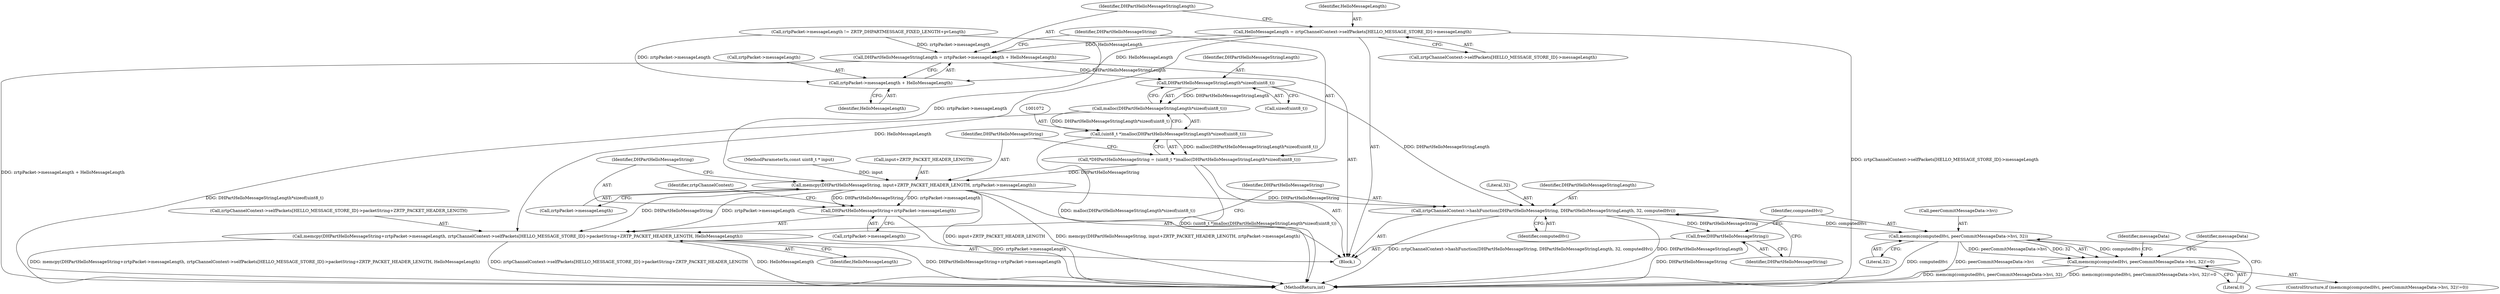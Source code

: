 digraph "0_bzrtp_bbb1e6e2f467ee4bd7b9a8c800e4f07343d7d99b@array" {
"1001051" [label="(Call,HelloMessageLength = zrtpChannelContext->selfPackets[HELLO_MESSAGE_STORE_ID]->messageLength)"];
"1001061" [label="(Call,DHPartHelloMessageStringLength = zrtpPacket->messageLength + HelloMessageLength)"];
"1001074" [label="(Call,DHPartHelloMessageStringLength*sizeof(uint8_t))"];
"1001073" [label="(Call,malloc(DHPartHelloMessageStringLength*sizeof(uint8_t)))"];
"1001071" [label="(Call,(uint8_t *)malloc(DHPartHelloMessageStringLength*sizeof(uint8_t)))"];
"1001069" [label="(Call,*DHPartHelloMessageString = (uint8_t *)malloc(DHPartHelloMessageStringLength*sizeof(uint8_t)))"];
"1001078" [label="(Call,memcpy(DHPartHelloMessageString, input+ZRTP_PACKET_HEADER_LENGTH, zrtpPacket->messageLength))"];
"1001086" [label="(Call,memcpy(DHPartHelloMessageString+zrtpPacket->messageLength, zrtpChannelContext->selfPackets[HELLO_MESSAGE_STORE_ID]->packetString+ZRTP_PACKET_HEADER_LENGTH, HelloMessageLength))"];
"1001087" [label="(Call,DHPartHelloMessageString+zrtpPacket->messageLength)"];
"1001102" [label="(Call,zrtpChannelContext->hashFunction(DHPartHelloMessageString, DHPartHelloMessageStringLength, 32, computedHvi))"];
"1001107" [label="(Call,free(DHPartHelloMessageString))"];
"1001111" [label="(Call,memcmp(computedHvi, peerCommitMessageData->hvi, 32))"];
"1001110" [label="(Call,memcmp(computedHvi, peerCommitMessageData->hvi, 32)!=0)"];
"1001063" [label="(Call,zrtpPacket->messageLength + HelloMessageLength)"];
"1001079" [label="(Identifier,DHPartHelloMessageString)"];
"1001218" [label="(Identifier,messageData)"];
"1001073" [label="(Call,malloc(DHPartHelloMessageStringLength*sizeof(uint8_t)))"];
"1001092" [label="(Call,zrtpChannelContext->selfPackets[HELLO_MESSAGE_STORE_ID]->packetString+ZRTP_PACKET_HEADER_LENGTH)"];
"1001101" [label="(Identifier,HelloMessageLength)"];
"1001105" [label="(Literal,32)"];
"1001112" [label="(Identifier,computedHvi)"];
"1001107" [label="(Call,free(DHPartHelloMessageString))"];
"1001067" [label="(Identifier,HelloMessageLength)"];
"1001052" [label="(Identifier,HelloMessageLength)"];
"1001051" [label="(Call,HelloMessageLength = zrtpChannelContext->selfPackets[HELLO_MESSAGE_STORE_ID]->messageLength)"];
"1001088" [label="(Identifier,DHPartHelloMessageString)"];
"1001111" [label="(Call,memcmp(computedHvi, peerCommitMessageData->hvi, 32))"];
"1001080" [label="(Call,input+ZRTP_PACKET_HEADER_LENGTH)"];
"1001063" [label="(Call,zrtpPacket->messageLength + HelloMessageLength)"];
"1001061" [label="(Call,DHPartHelloMessageStringLength = zrtpPacket->messageLength + HelloMessageLength)"];
"1001106" [label="(Identifier,computedHvi)"];
"1001048" [label="(Block,)"];
"1000917" [label="(Call,zrtpPacket->messageLength != ZRTP_DHPARTMESSAGE_FIXED_LENGTH+pvLength)"];
"1001075" [label="(Identifier,DHPartHelloMessageStringLength)"];
"1001083" [label="(Call,zrtpPacket->messageLength)"];
"1001113" [label="(Call,peerCommitMessageData->hvi)"];
"1001096" [label="(Identifier,zrtpChannelContext)"];
"1001053" [label="(Call,zrtpChannelContext->selfPackets[HELLO_MESSAGE_STORE_ID]->messageLength)"];
"1001104" [label="(Identifier,DHPartHelloMessageStringLength)"];
"1001071" [label="(Call,(uint8_t *)malloc(DHPartHelloMessageStringLength*sizeof(uint8_t)))"];
"1001116" [label="(Literal,32)"];
"1001078" [label="(Call,memcpy(DHPartHelloMessageString, input+ZRTP_PACKET_HEADER_LENGTH, zrtpPacket->messageLength))"];
"1001120" [label="(Identifier,messageData)"];
"1001108" [label="(Identifier,DHPartHelloMessageString)"];
"1001064" [label="(Call,zrtpPacket->messageLength)"];
"1001062" [label="(Identifier,DHPartHelloMessageStringLength)"];
"1001110" [label="(Call,memcmp(computedHvi, peerCommitMessageData->hvi, 32)!=0)"];
"1001102" [label="(Call,zrtpChannelContext->hashFunction(DHPartHelloMessageString, DHPartHelloMessageStringLength, 32, computedHvi))"];
"1001076" [label="(Call,sizeof(uint8_t))"];
"1001103" [label="(Identifier,DHPartHelloMessageString)"];
"1001069" [label="(Call,*DHPartHelloMessageString = (uint8_t *)malloc(DHPartHelloMessageStringLength*sizeof(uint8_t)))"];
"1001117" [label="(Literal,0)"];
"1001087" [label="(Call,DHPartHelloMessageString+zrtpPacket->messageLength)"];
"1001966" [label="(MethodReturn,int)"];
"1001086" [label="(Call,memcpy(DHPartHelloMessageString+zrtpPacket->messageLength, zrtpChannelContext->selfPackets[HELLO_MESSAGE_STORE_ID]->packetString+ZRTP_PACKET_HEADER_LENGTH, HelloMessageLength))"];
"1001109" [label="(ControlStructure,if (memcmp(computedHvi, peerCommitMessageData->hvi, 32)!=0))"];
"1001089" [label="(Call,zrtpPacket->messageLength)"];
"1000194" [label="(MethodParameterIn,const uint8_t * input)"];
"1001070" [label="(Identifier,DHPartHelloMessageString)"];
"1001074" [label="(Call,DHPartHelloMessageStringLength*sizeof(uint8_t))"];
"1001051" -> "1001048"  [label="AST: "];
"1001051" -> "1001053"  [label="CFG: "];
"1001052" -> "1001051"  [label="AST: "];
"1001053" -> "1001051"  [label="AST: "];
"1001062" -> "1001051"  [label="CFG: "];
"1001051" -> "1001966"  [label="DDG: zrtpChannelContext->selfPackets[HELLO_MESSAGE_STORE_ID]->messageLength"];
"1001051" -> "1001061"  [label="DDG: HelloMessageLength"];
"1001051" -> "1001063"  [label="DDG: HelloMessageLength"];
"1001051" -> "1001086"  [label="DDG: HelloMessageLength"];
"1001061" -> "1001048"  [label="AST: "];
"1001061" -> "1001063"  [label="CFG: "];
"1001062" -> "1001061"  [label="AST: "];
"1001063" -> "1001061"  [label="AST: "];
"1001070" -> "1001061"  [label="CFG: "];
"1001061" -> "1001966"  [label="DDG: zrtpPacket->messageLength + HelloMessageLength"];
"1000917" -> "1001061"  [label="DDG: zrtpPacket->messageLength"];
"1001061" -> "1001074"  [label="DDG: DHPartHelloMessageStringLength"];
"1001074" -> "1001073"  [label="AST: "];
"1001074" -> "1001076"  [label="CFG: "];
"1001075" -> "1001074"  [label="AST: "];
"1001076" -> "1001074"  [label="AST: "];
"1001073" -> "1001074"  [label="CFG: "];
"1001074" -> "1001073"  [label="DDG: DHPartHelloMessageStringLength"];
"1001074" -> "1001102"  [label="DDG: DHPartHelloMessageStringLength"];
"1001073" -> "1001071"  [label="AST: "];
"1001071" -> "1001073"  [label="CFG: "];
"1001073" -> "1001966"  [label="DDG: DHPartHelloMessageStringLength*sizeof(uint8_t)"];
"1001073" -> "1001071"  [label="DDG: DHPartHelloMessageStringLength*sizeof(uint8_t)"];
"1001071" -> "1001069"  [label="AST: "];
"1001072" -> "1001071"  [label="AST: "];
"1001069" -> "1001071"  [label="CFG: "];
"1001071" -> "1001966"  [label="DDG: malloc(DHPartHelloMessageStringLength*sizeof(uint8_t))"];
"1001071" -> "1001069"  [label="DDG: malloc(DHPartHelloMessageStringLength*sizeof(uint8_t))"];
"1001069" -> "1001048"  [label="AST: "];
"1001070" -> "1001069"  [label="AST: "];
"1001079" -> "1001069"  [label="CFG: "];
"1001069" -> "1001966"  [label="DDG: (uint8_t *)malloc(DHPartHelloMessageStringLength*sizeof(uint8_t))"];
"1001069" -> "1001078"  [label="DDG: DHPartHelloMessageString"];
"1001078" -> "1001048"  [label="AST: "];
"1001078" -> "1001083"  [label="CFG: "];
"1001079" -> "1001078"  [label="AST: "];
"1001080" -> "1001078"  [label="AST: "];
"1001083" -> "1001078"  [label="AST: "];
"1001088" -> "1001078"  [label="CFG: "];
"1001078" -> "1001966"  [label="DDG: input+ZRTP_PACKET_HEADER_LENGTH"];
"1001078" -> "1001966"  [label="DDG: memcpy(DHPartHelloMessageString, input+ZRTP_PACKET_HEADER_LENGTH, zrtpPacket->messageLength)"];
"1000194" -> "1001078"  [label="DDG: input"];
"1000917" -> "1001078"  [label="DDG: zrtpPacket->messageLength"];
"1001078" -> "1001086"  [label="DDG: DHPartHelloMessageString"];
"1001078" -> "1001086"  [label="DDG: zrtpPacket->messageLength"];
"1001078" -> "1001087"  [label="DDG: DHPartHelloMessageString"];
"1001078" -> "1001087"  [label="DDG: zrtpPacket->messageLength"];
"1001078" -> "1001102"  [label="DDG: DHPartHelloMessageString"];
"1001086" -> "1001048"  [label="AST: "];
"1001086" -> "1001101"  [label="CFG: "];
"1001087" -> "1001086"  [label="AST: "];
"1001092" -> "1001086"  [label="AST: "];
"1001101" -> "1001086"  [label="AST: "];
"1001103" -> "1001086"  [label="CFG: "];
"1001086" -> "1001966"  [label="DDG: DHPartHelloMessageString+zrtpPacket->messageLength"];
"1001086" -> "1001966"  [label="DDG: memcpy(DHPartHelloMessageString+zrtpPacket->messageLength, zrtpChannelContext->selfPackets[HELLO_MESSAGE_STORE_ID]->packetString+ZRTP_PACKET_HEADER_LENGTH, HelloMessageLength)"];
"1001086" -> "1001966"  [label="DDG: zrtpChannelContext->selfPackets[HELLO_MESSAGE_STORE_ID]->packetString+ZRTP_PACKET_HEADER_LENGTH"];
"1001086" -> "1001966"  [label="DDG: HelloMessageLength"];
"1001087" -> "1001089"  [label="CFG: "];
"1001088" -> "1001087"  [label="AST: "];
"1001089" -> "1001087"  [label="AST: "];
"1001096" -> "1001087"  [label="CFG: "];
"1001087" -> "1001966"  [label="DDG: zrtpPacket->messageLength"];
"1001102" -> "1001048"  [label="AST: "];
"1001102" -> "1001106"  [label="CFG: "];
"1001103" -> "1001102"  [label="AST: "];
"1001104" -> "1001102"  [label="AST: "];
"1001105" -> "1001102"  [label="AST: "];
"1001106" -> "1001102"  [label="AST: "];
"1001108" -> "1001102"  [label="CFG: "];
"1001102" -> "1001966"  [label="DDG: DHPartHelloMessageStringLength"];
"1001102" -> "1001966"  [label="DDG: zrtpChannelContext->hashFunction(DHPartHelloMessageString, DHPartHelloMessageStringLength, 32, computedHvi)"];
"1001102" -> "1001107"  [label="DDG: DHPartHelloMessageString"];
"1001102" -> "1001111"  [label="DDG: computedHvi"];
"1001107" -> "1001048"  [label="AST: "];
"1001107" -> "1001108"  [label="CFG: "];
"1001108" -> "1001107"  [label="AST: "];
"1001112" -> "1001107"  [label="CFG: "];
"1001107" -> "1001966"  [label="DDG: DHPartHelloMessageString"];
"1001111" -> "1001110"  [label="AST: "];
"1001111" -> "1001116"  [label="CFG: "];
"1001112" -> "1001111"  [label="AST: "];
"1001113" -> "1001111"  [label="AST: "];
"1001116" -> "1001111"  [label="AST: "];
"1001117" -> "1001111"  [label="CFG: "];
"1001111" -> "1001966"  [label="DDG: peerCommitMessageData->hvi"];
"1001111" -> "1001966"  [label="DDG: computedHvi"];
"1001111" -> "1001110"  [label="DDG: computedHvi"];
"1001111" -> "1001110"  [label="DDG: peerCommitMessageData->hvi"];
"1001111" -> "1001110"  [label="DDG: 32"];
"1001110" -> "1001109"  [label="AST: "];
"1001110" -> "1001117"  [label="CFG: "];
"1001117" -> "1001110"  [label="AST: "];
"1001120" -> "1001110"  [label="CFG: "];
"1001218" -> "1001110"  [label="CFG: "];
"1001110" -> "1001966"  [label="DDG: memcmp(computedHvi, peerCommitMessageData->hvi, 32)!=0"];
"1001110" -> "1001966"  [label="DDG: memcmp(computedHvi, peerCommitMessageData->hvi, 32)"];
"1001063" -> "1001067"  [label="CFG: "];
"1001064" -> "1001063"  [label="AST: "];
"1001067" -> "1001063"  [label="AST: "];
"1000917" -> "1001063"  [label="DDG: zrtpPacket->messageLength"];
}

